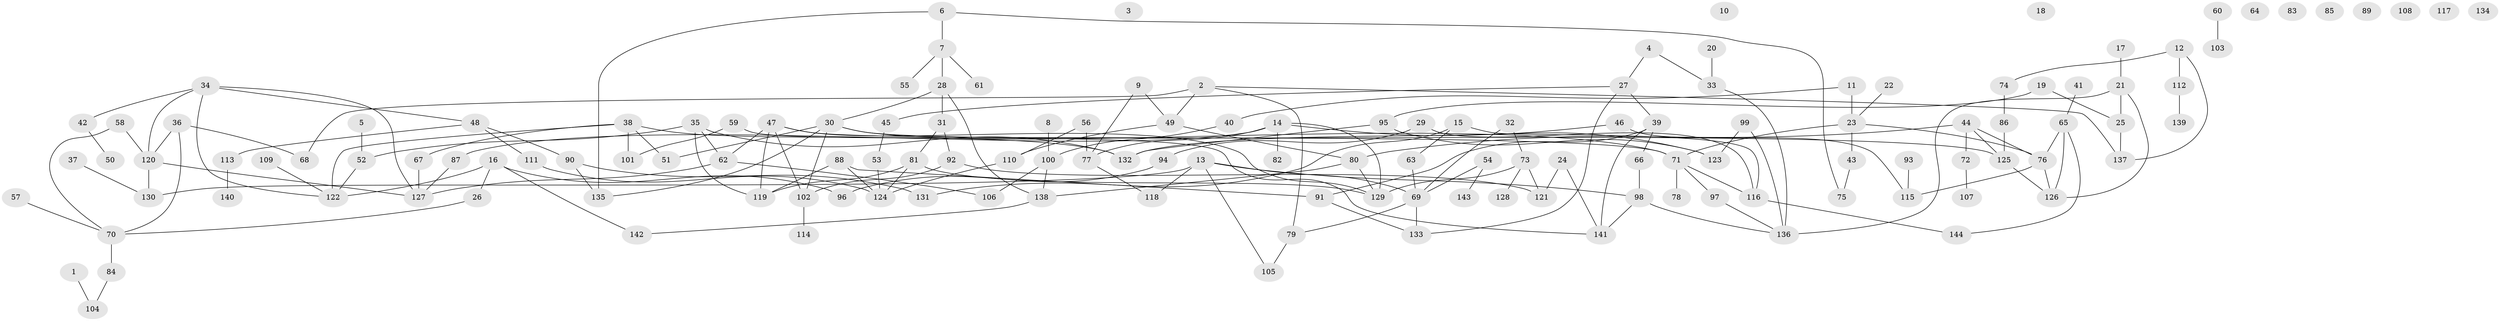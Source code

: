 // coarse degree distribution, {1: 0.1527777777777778, 5: 0.1111111111111111, 0: 0.1527777777777778, 4: 0.1527777777777778, 2: 0.25, 10: 0.027777777777777776, 7: 0.013888888888888888, 3: 0.05555555555555555, 12: 0.013888888888888888, 6: 0.041666666666666664, 8: 0.027777777777777776}
// Generated by graph-tools (version 1.1) at 2025/16/03/04/25 18:16:45]
// undirected, 144 vertices, 187 edges
graph export_dot {
graph [start="1"]
  node [color=gray90,style=filled];
  1;
  2;
  3;
  4;
  5;
  6;
  7;
  8;
  9;
  10;
  11;
  12;
  13;
  14;
  15;
  16;
  17;
  18;
  19;
  20;
  21;
  22;
  23;
  24;
  25;
  26;
  27;
  28;
  29;
  30;
  31;
  32;
  33;
  34;
  35;
  36;
  37;
  38;
  39;
  40;
  41;
  42;
  43;
  44;
  45;
  46;
  47;
  48;
  49;
  50;
  51;
  52;
  53;
  54;
  55;
  56;
  57;
  58;
  59;
  60;
  61;
  62;
  63;
  64;
  65;
  66;
  67;
  68;
  69;
  70;
  71;
  72;
  73;
  74;
  75;
  76;
  77;
  78;
  79;
  80;
  81;
  82;
  83;
  84;
  85;
  86;
  87;
  88;
  89;
  90;
  91;
  92;
  93;
  94;
  95;
  96;
  97;
  98;
  99;
  100;
  101;
  102;
  103;
  104;
  105;
  106;
  107;
  108;
  109;
  110;
  111;
  112;
  113;
  114;
  115;
  116;
  117;
  118;
  119;
  120;
  121;
  122;
  123;
  124;
  125;
  126;
  127;
  128;
  129;
  130;
  131;
  132;
  133;
  134;
  135;
  136;
  137;
  138;
  139;
  140;
  141;
  142;
  143;
  144;
  1 -- 104;
  2 -- 49;
  2 -- 68;
  2 -- 79;
  2 -- 137;
  4 -- 27;
  4 -- 33;
  5 -- 52;
  6 -- 7;
  6 -- 75;
  6 -- 135;
  7 -- 28;
  7 -- 55;
  7 -- 61;
  8 -- 100;
  9 -- 49;
  9 -- 77;
  11 -- 23;
  11 -- 40;
  12 -- 74;
  12 -- 112;
  12 -- 137;
  13 -- 69;
  13 -- 98;
  13 -- 105;
  13 -- 118;
  13 -- 130;
  14 -- 77;
  14 -- 82;
  14 -- 87;
  14 -- 123;
  14 -- 129;
  15 -- 63;
  15 -- 116;
  15 -- 131;
  16 -- 26;
  16 -- 96;
  16 -- 122;
  16 -- 142;
  17 -- 21;
  19 -- 25;
  19 -- 95;
  20 -- 33;
  21 -- 25;
  21 -- 126;
  21 -- 136;
  22 -- 23;
  23 -- 43;
  23 -- 71;
  23 -- 76;
  24 -- 121;
  24 -- 141;
  25 -- 137;
  26 -- 70;
  27 -- 39;
  27 -- 45;
  27 -- 133;
  28 -- 30;
  28 -- 31;
  28 -- 138;
  29 -- 94;
  29 -- 116;
  30 -- 51;
  30 -- 71;
  30 -- 102;
  30 -- 125;
  30 -- 135;
  31 -- 81;
  31 -- 92;
  32 -- 69;
  32 -- 73;
  33 -- 136;
  34 -- 42;
  34 -- 48;
  34 -- 120;
  34 -- 122;
  34 -- 127;
  35 -- 52;
  35 -- 62;
  35 -- 119;
  35 -- 132;
  36 -- 68;
  36 -- 70;
  36 -- 120;
  37 -- 130;
  38 -- 51;
  38 -- 67;
  38 -- 101;
  38 -- 122;
  38 -- 132;
  39 -- 66;
  39 -- 91;
  39 -- 141;
  40 -- 100;
  41 -- 65;
  42 -- 50;
  43 -- 75;
  44 -- 72;
  44 -- 76;
  44 -- 80;
  44 -- 125;
  45 -- 53;
  46 -- 115;
  46 -- 132;
  47 -- 62;
  47 -- 71;
  47 -- 102;
  47 -- 119;
  47 -- 129;
  48 -- 90;
  48 -- 111;
  48 -- 113;
  49 -- 80;
  49 -- 110;
  52 -- 122;
  53 -- 124;
  54 -- 69;
  54 -- 143;
  56 -- 77;
  56 -- 110;
  57 -- 70;
  58 -- 70;
  58 -- 120;
  59 -- 101;
  59 -- 141;
  60 -- 103;
  62 -- 106;
  62 -- 127;
  63 -- 69;
  65 -- 76;
  65 -- 126;
  65 -- 144;
  66 -- 98;
  67 -- 127;
  69 -- 79;
  69 -- 133;
  70 -- 84;
  71 -- 78;
  71 -- 97;
  71 -- 116;
  72 -- 107;
  73 -- 121;
  73 -- 128;
  73 -- 129;
  74 -- 86;
  76 -- 115;
  76 -- 126;
  77 -- 118;
  79 -- 105;
  80 -- 129;
  80 -- 138;
  81 -- 119;
  81 -- 124;
  81 -- 129;
  84 -- 104;
  86 -- 125;
  87 -- 127;
  88 -- 91;
  88 -- 119;
  88 -- 124;
  90 -- 131;
  90 -- 135;
  91 -- 133;
  92 -- 102;
  92 -- 121;
  93 -- 115;
  94 -- 96;
  95 -- 123;
  95 -- 132;
  97 -- 136;
  98 -- 136;
  98 -- 141;
  99 -- 123;
  99 -- 136;
  100 -- 106;
  100 -- 138;
  102 -- 114;
  109 -- 122;
  110 -- 124;
  111 -- 124;
  112 -- 139;
  113 -- 140;
  116 -- 144;
  120 -- 127;
  120 -- 130;
  125 -- 126;
  138 -- 142;
}
